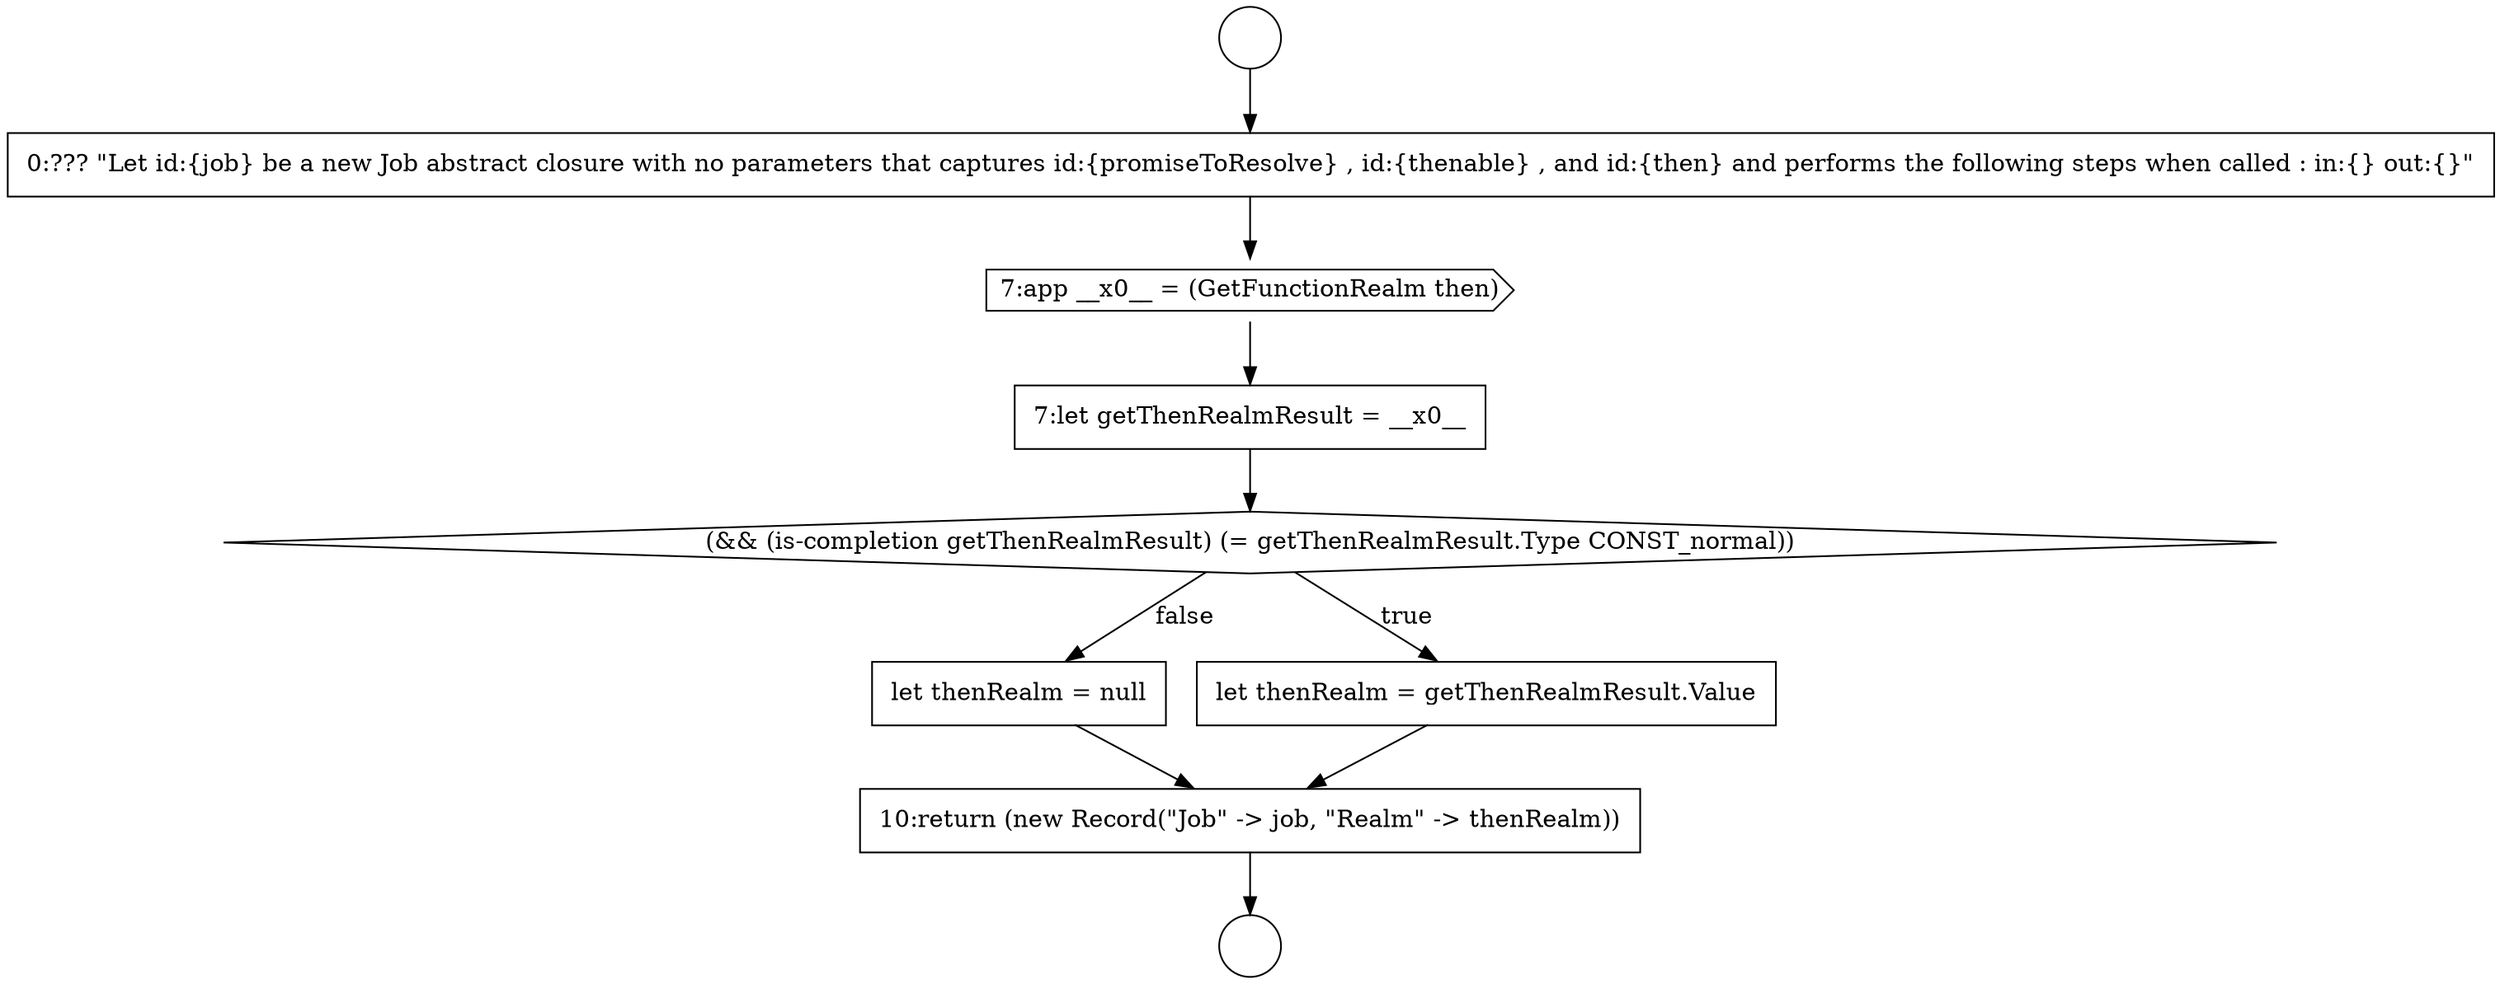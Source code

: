digraph {
  node18193 [shape=none, margin=0, label=<<font color="black">
    <table border="0" cellborder="1" cellspacing="0" cellpadding="10">
      <tr><td align="left">let thenRealm = null</td></tr>
    </table>
  </font>> color="black" fillcolor="white" style=filled]
  node18187 [shape=circle label=" " color="black" fillcolor="white" style=filled]
  node18190 [shape=none, margin=0, label=<<font color="black">
    <table border="0" cellborder="1" cellspacing="0" cellpadding="10">
      <tr><td align="left">7:let getThenRealmResult = __x0__</td></tr>
    </table>
  </font>> color="black" fillcolor="white" style=filled]
  node18188 [shape=none, margin=0, label=<<font color="black">
    <table border="0" cellborder="1" cellspacing="0" cellpadding="10">
      <tr><td align="left">0:??? &quot;Let id:{job} be a new Job abstract closure with no parameters that captures id:{promiseToResolve} , id:{thenable} , and id:{then} and performs the following steps when called : in:{} out:{}&quot;</td></tr>
    </table>
  </font>> color="black" fillcolor="white" style=filled]
  node18191 [shape=diamond, label=<<font color="black">(&amp;&amp; (is-completion getThenRealmResult) (= getThenRealmResult.Type CONST_normal))</font>> color="black" fillcolor="white" style=filled]
  node18189 [shape=cds, label=<<font color="black">7:app __x0__ = (GetFunctionRealm then)</font>> color="black" fillcolor="white" style=filled]
  node18192 [shape=none, margin=0, label=<<font color="black">
    <table border="0" cellborder="1" cellspacing="0" cellpadding="10">
      <tr><td align="left">let thenRealm = getThenRealmResult.Value</td></tr>
    </table>
  </font>> color="black" fillcolor="white" style=filled]
  node18194 [shape=none, margin=0, label=<<font color="black">
    <table border="0" cellborder="1" cellspacing="0" cellpadding="10">
      <tr><td align="left">10:return (new Record(&quot;Job&quot; -&gt; job, &quot;Realm&quot; -&gt; thenRealm))</td></tr>
    </table>
  </font>> color="black" fillcolor="white" style=filled]
  node18186 [shape=circle label=" " color="black" fillcolor="white" style=filled]
  node18186 -> node18188 [ color="black"]
  node18190 -> node18191 [ color="black"]
  node18193 -> node18194 [ color="black"]
  node18194 -> node18187 [ color="black"]
  node18188 -> node18189 [ color="black"]
  node18189 -> node18190 [ color="black"]
  node18192 -> node18194 [ color="black"]
  node18191 -> node18192 [label=<<font color="black">true</font>> color="black"]
  node18191 -> node18193 [label=<<font color="black">false</font>> color="black"]
}
